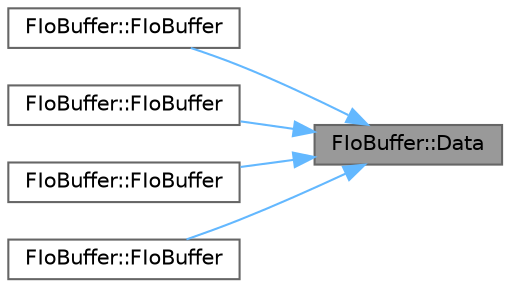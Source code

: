 digraph "FIoBuffer::Data"
{
 // INTERACTIVE_SVG=YES
 // LATEX_PDF_SIZE
  bgcolor="transparent";
  edge [fontname=Helvetica,fontsize=10,labelfontname=Helvetica,labelfontsize=10];
  node [fontname=Helvetica,fontsize=10,shape=box,height=0.2,width=0.4];
  rankdir="RL";
  Node1 [id="Node000001",label="FIoBuffer::Data",height=0.2,width=0.4,color="gray40", fillcolor="grey60", style="filled", fontcolor="black",tooltip=" "];
  Node1 -> Node2 [id="edge1_Node000001_Node000002",dir="back",color="steelblue1",style="solid",tooltip=" "];
  Node2 [id="Node000002",label="FIoBuffer::FIoBuffer",height=0.2,width=0.4,color="grey40", fillcolor="white", style="filled",URL="$d2/dd8/classFIoBuffer.html#a0b1427c0c10d27907114ee9c0c533978",tooltip=" "];
  Node1 -> Node3 [id="edge2_Node000001_Node000003",dir="back",color="steelblue1",style="solid",tooltip=" "];
  Node3 [id="Node000003",label="FIoBuffer::FIoBuffer",height=0.2,width=0.4,color="grey40", fillcolor="white", style="filled",URL="$d2/dd8/classFIoBuffer.html#a293485f52ac67202ccec4285b092f755",tooltip=" "];
  Node1 -> Node4 [id="edge3_Node000001_Node000004",dir="back",color="steelblue1",style="solid",tooltip=" "];
  Node4 [id="Node000004",label="FIoBuffer::FIoBuffer",height=0.2,width=0.4,color="grey40", fillcolor="white", style="filled",URL="$d2/dd8/classFIoBuffer.html#ab28916ea1526017e72c0b9cf88e34579",tooltip=" "];
  Node1 -> Node5 [id="edge4_Node000001_Node000005",dir="back",color="steelblue1",style="solid",tooltip=" "];
  Node5 [id="Node000005",label="FIoBuffer::FIoBuffer",height=0.2,width=0.4,color="grey40", fillcolor="white", style="filled",URL="$d2/dd8/classFIoBuffer.html#a0042c2d07de76e2b4d1ed4f2e7c35392",tooltip=" "];
}
